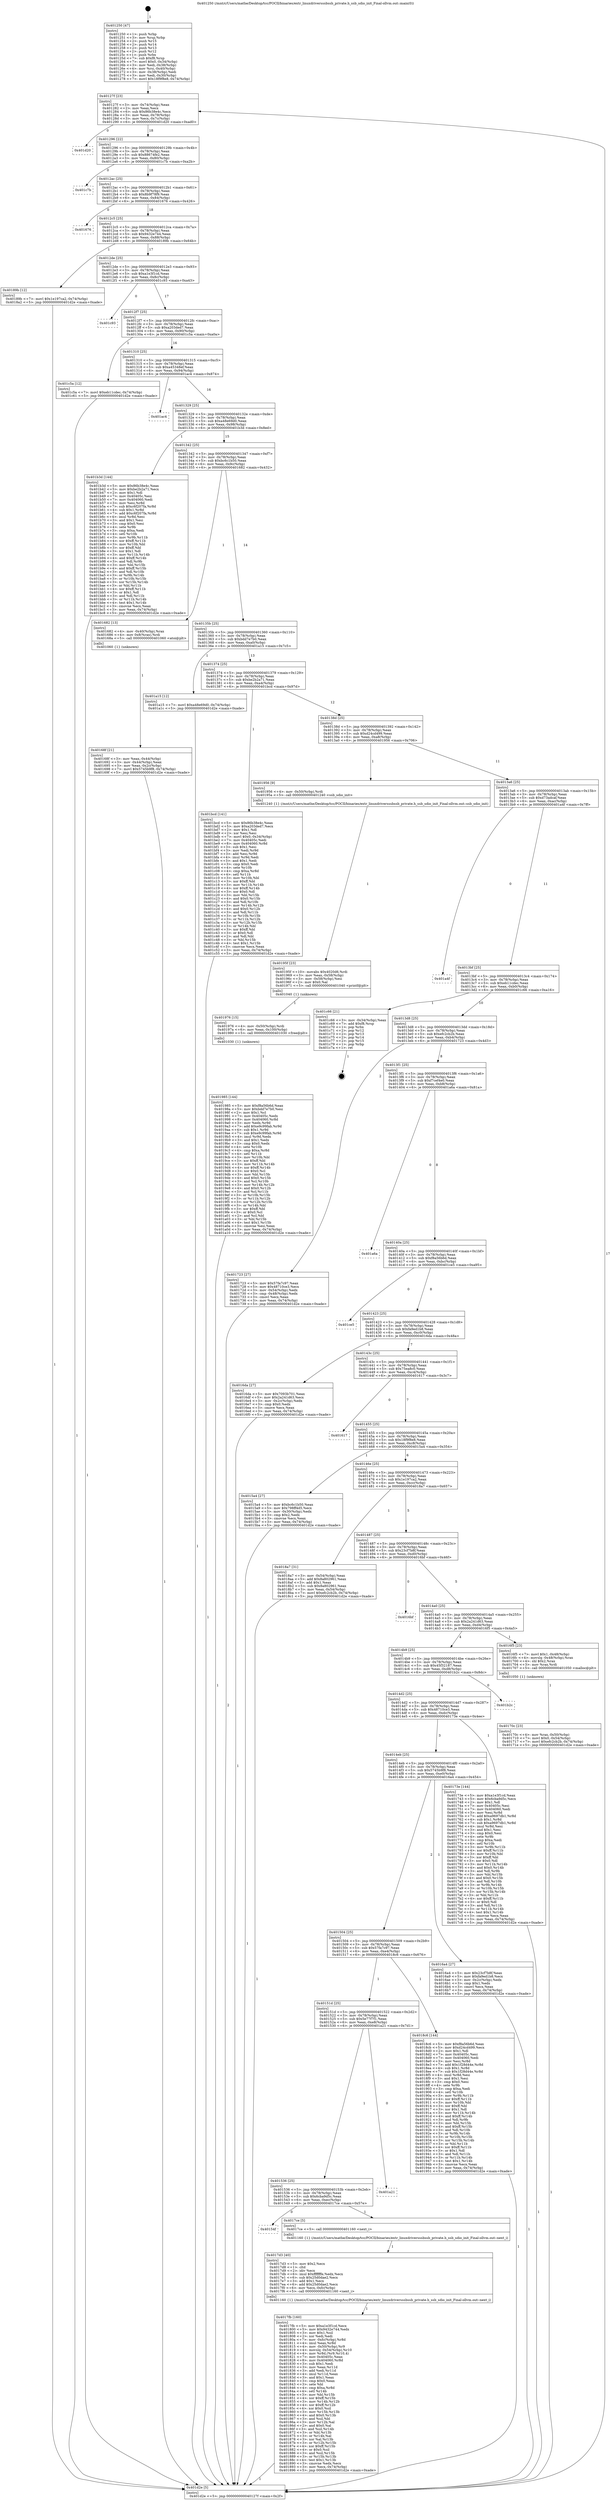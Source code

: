 digraph "0x401250" {
  label = "0x401250 (/mnt/c/Users/mathe/Desktop/tcc/POCII/binaries/extr_linuxdriversssbssb_private.h_ssb_sdio_init_Final-ollvm.out::main(0))"
  labelloc = "t"
  node[shape=record]

  Entry [label="",width=0.3,height=0.3,shape=circle,fillcolor=black,style=filled]
  "0x40127f" [label="{
     0x40127f [23]\l
     | [instrs]\l
     &nbsp;&nbsp;0x40127f \<+3\>: mov -0x74(%rbp),%eax\l
     &nbsp;&nbsp;0x401282 \<+2\>: mov %eax,%ecx\l
     &nbsp;&nbsp;0x401284 \<+6\>: sub $0x86b38e4c,%ecx\l
     &nbsp;&nbsp;0x40128a \<+3\>: mov %eax,-0x78(%rbp)\l
     &nbsp;&nbsp;0x40128d \<+3\>: mov %ecx,-0x7c(%rbp)\l
     &nbsp;&nbsp;0x401290 \<+6\>: je 0000000000401d20 \<main+0xad0\>\l
  }"]
  "0x401d20" [label="{
     0x401d20\l
  }", style=dashed]
  "0x401296" [label="{
     0x401296 [22]\l
     | [instrs]\l
     &nbsp;&nbsp;0x401296 \<+5\>: jmp 000000000040129b \<main+0x4b\>\l
     &nbsp;&nbsp;0x40129b \<+3\>: mov -0x78(%rbp),%eax\l
     &nbsp;&nbsp;0x40129e \<+5\>: sub $0x88674fe2,%eax\l
     &nbsp;&nbsp;0x4012a3 \<+3\>: mov %eax,-0x80(%rbp)\l
     &nbsp;&nbsp;0x4012a6 \<+6\>: je 0000000000401c7b \<main+0xa2b\>\l
  }"]
  Exit [label="",width=0.3,height=0.3,shape=circle,fillcolor=black,style=filled,peripheries=2]
  "0x401c7b" [label="{
     0x401c7b\l
  }", style=dashed]
  "0x4012ac" [label="{
     0x4012ac [25]\l
     | [instrs]\l
     &nbsp;&nbsp;0x4012ac \<+5\>: jmp 00000000004012b1 \<main+0x61\>\l
     &nbsp;&nbsp;0x4012b1 \<+3\>: mov -0x78(%rbp),%eax\l
     &nbsp;&nbsp;0x4012b4 \<+5\>: sub $0x8b9f78f9,%eax\l
     &nbsp;&nbsp;0x4012b9 \<+6\>: mov %eax,-0x84(%rbp)\l
     &nbsp;&nbsp;0x4012bf \<+6\>: je 0000000000401676 \<main+0x426\>\l
  }"]
  "0x401985" [label="{
     0x401985 [144]\l
     | [instrs]\l
     &nbsp;&nbsp;0x401985 \<+5\>: mov $0xf8a56b6d,%eax\l
     &nbsp;&nbsp;0x40198a \<+5\>: mov $0xbdd7e7b0,%esi\l
     &nbsp;&nbsp;0x40198f \<+2\>: mov $0x1,%cl\l
     &nbsp;&nbsp;0x401991 \<+7\>: mov 0x40405c,%edx\l
     &nbsp;&nbsp;0x401998 \<+8\>: mov 0x404060,%r8d\l
     &nbsp;&nbsp;0x4019a0 \<+3\>: mov %edx,%r9d\l
     &nbsp;&nbsp;0x4019a3 \<+7\>: add $0xe9c99fab,%r9d\l
     &nbsp;&nbsp;0x4019aa \<+4\>: sub $0x1,%r9d\l
     &nbsp;&nbsp;0x4019ae \<+7\>: sub $0xe9c99fab,%r9d\l
     &nbsp;&nbsp;0x4019b5 \<+4\>: imul %r9d,%edx\l
     &nbsp;&nbsp;0x4019b9 \<+3\>: and $0x1,%edx\l
     &nbsp;&nbsp;0x4019bc \<+3\>: cmp $0x0,%edx\l
     &nbsp;&nbsp;0x4019bf \<+4\>: sete %r10b\l
     &nbsp;&nbsp;0x4019c3 \<+4\>: cmp $0xa,%r8d\l
     &nbsp;&nbsp;0x4019c7 \<+4\>: setl %r11b\l
     &nbsp;&nbsp;0x4019cb \<+3\>: mov %r10b,%bl\l
     &nbsp;&nbsp;0x4019ce \<+3\>: xor $0xff,%bl\l
     &nbsp;&nbsp;0x4019d1 \<+3\>: mov %r11b,%r14b\l
     &nbsp;&nbsp;0x4019d4 \<+4\>: xor $0xff,%r14b\l
     &nbsp;&nbsp;0x4019d8 \<+3\>: xor $0x0,%cl\l
     &nbsp;&nbsp;0x4019db \<+3\>: mov %bl,%r15b\l
     &nbsp;&nbsp;0x4019de \<+4\>: and $0x0,%r15b\l
     &nbsp;&nbsp;0x4019e2 \<+3\>: and %cl,%r10b\l
     &nbsp;&nbsp;0x4019e5 \<+3\>: mov %r14b,%r12b\l
     &nbsp;&nbsp;0x4019e8 \<+4\>: and $0x0,%r12b\l
     &nbsp;&nbsp;0x4019ec \<+3\>: and %cl,%r11b\l
     &nbsp;&nbsp;0x4019ef \<+3\>: or %r10b,%r15b\l
     &nbsp;&nbsp;0x4019f2 \<+3\>: or %r11b,%r12b\l
     &nbsp;&nbsp;0x4019f5 \<+3\>: xor %r12b,%r15b\l
     &nbsp;&nbsp;0x4019f8 \<+3\>: or %r14b,%bl\l
     &nbsp;&nbsp;0x4019fb \<+3\>: xor $0xff,%bl\l
     &nbsp;&nbsp;0x4019fe \<+3\>: or $0x0,%cl\l
     &nbsp;&nbsp;0x401a01 \<+2\>: and %cl,%bl\l
     &nbsp;&nbsp;0x401a03 \<+3\>: or %bl,%r15b\l
     &nbsp;&nbsp;0x401a06 \<+4\>: test $0x1,%r15b\l
     &nbsp;&nbsp;0x401a0a \<+3\>: cmovne %esi,%eax\l
     &nbsp;&nbsp;0x401a0d \<+3\>: mov %eax,-0x74(%rbp)\l
     &nbsp;&nbsp;0x401a10 \<+5\>: jmp 0000000000401d2e \<main+0xade\>\l
  }"]
  "0x401676" [label="{
     0x401676\l
  }", style=dashed]
  "0x4012c5" [label="{
     0x4012c5 [25]\l
     | [instrs]\l
     &nbsp;&nbsp;0x4012c5 \<+5\>: jmp 00000000004012ca \<main+0x7a\>\l
     &nbsp;&nbsp;0x4012ca \<+3\>: mov -0x78(%rbp),%eax\l
     &nbsp;&nbsp;0x4012cd \<+5\>: sub $0x9432e744,%eax\l
     &nbsp;&nbsp;0x4012d2 \<+6\>: mov %eax,-0x88(%rbp)\l
     &nbsp;&nbsp;0x4012d8 \<+6\>: je 000000000040189b \<main+0x64b\>\l
  }"]
  "0x401976" [label="{
     0x401976 [15]\l
     | [instrs]\l
     &nbsp;&nbsp;0x401976 \<+4\>: mov -0x50(%rbp),%rdi\l
     &nbsp;&nbsp;0x40197a \<+6\>: mov %eax,-0x100(%rbp)\l
     &nbsp;&nbsp;0x401980 \<+5\>: call 0000000000401030 \<free@plt\>\l
     | [calls]\l
     &nbsp;&nbsp;0x401030 \{1\} (unknown)\l
  }"]
  "0x40189b" [label="{
     0x40189b [12]\l
     | [instrs]\l
     &nbsp;&nbsp;0x40189b \<+7\>: movl $0x1e197ca2,-0x74(%rbp)\l
     &nbsp;&nbsp;0x4018a2 \<+5\>: jmp 0000000000401d2e \<main+0xade\>\l
  }"]
  "0x4012de" [label="{
     0x4012de [25]\l
     | [instrs]\l
     &nbsp;&nbsp;0x4012de \<+5\>: jmp 00000000004012e3 \<main+0x93\>\l
     &nbsp;&nbsp;0x4012e3 \<+3\>: mov -0x78(%rbp),%eax\l
     &nbsp;&nbsp;0x4012e6 \<+5\>: sub $0xa1e3f1cd,%eax\l
     &nbsp;&nbsp;0x4012eb \<+6\>: mov %eax,-0x8c(%rbp)\l
     &nbsp;&nbsp;0x4012f1 \<+6\>: je 0000000000401c93 \<main+0xa43\>\l
  }"]
  "0x40195f" [label="{
     0x40195f [23]\l
     | [instrs]\l
     &nbsp;&nbsp;0x40195f \<+10\>: movabs $0x4020d6,%rdi\l
     &nbsp;&nbsp;0x401969 \<+3\>: mov %eax,-0x58(%rbp)\l
     &nbsp;&nbsp;0x40196c \<+3\>: mov -0x58(%rbp),%esi\l
     &nbsp;&nbsp;0x40196f \<+2\>: mov $0x0,%al\l
     &nbsp;&nbsp;0x401971 \<+5\>: call 0000000000401040 \<printf@plt\>\l
     | [calls]\l
     &nbsp;&nbsp;0x401040 \{1\} (unknown)\l
  }"]
  "0x401c93" [label="{
     0x401c93\l
  }", style=dashed]
  "0x4012f7" [label="{
     0x4012f7 [25]\l
     | [instrs]\l
     &nbsp;&nbsp;0x4012f7 \<+5\>: jmp 00000000004012fc \<main+0xac\>\l
     &nbsp;&nbsp;0x4012fc \<+3\>: mov -0x78(%rbp),%eax\l
     &nbsp;&nbsp;0x4012ff \<+5\>: sub $0xa203ded7,%eax\l
     &nbsp;&nbsp;0x401304 \<+6\>: mov %eax,-0x90(%rbp)\l
     &nbsp;&nbsp;0x40130a \<+6\>: je 0000000000401c5a \<main+0xa0a\>\l
  }"]
  "0x4017fb" [label="{
     0x4017fb [160]\l
     | [instrs]\l
     &nbsp;&nbsp;0x4017fb \<+5\>: mov $0xa1e3f1cd,%ecx\l
     &nbsp;&nbsp;0x401800 \<+5\>: mov $0x9432e744,%edx\l
     &nbsp;&nbsp;0x401805 \<+3\>: mov $0x1,%sil\l
     &nbsp;&nbsp;0x401808 \<+2\>: xor %edi,%edi\l
     &nbsp;&nbsp;0x40180a \<+7\>: mov -0xfc(%rbp),%r8d\l
     &nbsp;&nbsp;0x401811 \<+4\>: imul %eax,%r8d\l
     &nbsp;&nbsp;0x401815 \<+4\>: mov -0x50(%rbp),%r9\l
     &nbsp;&nbsp;0x401819 \<+4\>: movslq -0x54(%rbp),%r10\l
     &nbsp;&nbsp;0x40181d \<+4\>: mov %r8d,(%r9,%r10,4)\l
     &nbsp;&nbsp;0x401821 \<+7\>: mov 0x40405c,%eax\l
     &nbsp;&nbsp;0x401828 \<+8\>: mov 0x404060,%r8d\l
     &nbsp;&nbsp;0x401830 \<+3\>: sub $0x1,%edi\l
     &nbsp;&nbsp;0x401833 \<+3\>: mov %eax,%r11d\l
     &nbsp;&nbsp;0x401836 \<+3\>: add %edi,%r11d\l
     &nbsp;&nbsp;0x401839 \<+4\>: imul %r11d,%eax\l
     &nbsp;&nbsp;0x40183d \<+3\>: and $0x1,%eax\l
     &nbsp;&nbsp;0x401840 \<+3\>: cmp $0x0,%eax\l
     &nbsp;&nbsp;0x401843 \<+3\>: sete %bl\l
     &nbsp;&nbsp;0x401846 \<+4\>: cmp $0xa,%r8d\l
     &nbsp;&nbsp;0x40184a \<+4\>: setl %r14b\l
     &nbsp;&nbsp;0x40184e \<+3\>: mov %bl,%r15b\l
     &nbsp;&nbsp;0x401851 \<+4\>: xor $0xff,%r15b\l
     &nbsp;&nbsp;0x401855 \<+3\>: mov %r14b,%r12b\l
     &nbsp;&nbsp;0x401858 \<+4\>: xor $0xff,%r12b\l
     &nbsp;&nbsp;0x40185c \<+4\>: xor $0x0,%sil\l
     &nbsp;&nbsp;0x401860 \<+3\>: mov %r15b,%r13b\l
     &nbsp;&nbsp;0x401863 \<+4\>: and $0x0,%r13b\l
     &nbsp;&nbsp;0x401867 \<+3\>: and %sil,%bl\l
     &nbsp;&nbsp;0x40186a \<+3\>: mov %r12b,%al\l
     &nbsp;&nbsp;0x40186d \<+2\>: and $0x0,%al\l
     &nbsp;&nbsp;0x40186f \<+3\>: and %sil,%r14b\l
     &nbsp;&nbsp;0x401872 \<+3\>: or %bl,%r13b\l
     &nbsp;&nbsp;0x401875 \<+3\>: or %r14b,%al\l
     &nbsp;&nbsp;0x401878 \<+3\>: xor %al,%r13b\l
     &nbsp;&nbsp;0x40187b \<+3\>: or %r12b,%r15b\l
     &nbsp;&nbsp;0x40187e \<+4\>: xor $0xff,%r15b\l
     &nbsp;&nbsp;0x401882 \<+4\>: or $0x0,%sil\l
     &nbsp;&nbsp;0x401886 \<+3\>: and %sil,%r15b\l
     &nbsp;&nbsp;0x401889 \<+3\>: or %r15b,%r13b\l
     &nbsp;&nbsp;0x40188c \<+4\>: test $0x1,%r13b\l
     &nbsp;&nbsp;0x401890 \<+3\>: cmovne %edx,%ecx\l
     &nbsp;&nbsp;0x401893 \<+3\>: mov %ecx,-0x74(%rbp)\l
     &nbsp;&nbsp;0x401896 \<+5\>: jmp 0000000000401d2e \<main+0xade\>\l
  }"]
  "0x401c5a" [label="{
     0x401c5a [12]\l
     | [instrs]\l
     &nbsp;&nbsp;0x401c5a \<+7\>: movl $0xeb11cdec,-0x74(%rbp)\l
     &nbsp;&nbsp;0x401c61 \<+5\>: jmp 0000000000401d2e \<main+0xade\>\l
  }"]
  "0x401310" [label="{
     0x401310 [25]\l
     | [instrs]\l
     &nbsp;&nbsp;0x401310 \<+5\>: jmp 0000000000401315 \<main+0xc5\>\l
     &nbsp;&nbsp;0x401315 \<+3\>: mov -0x78(%rbp),%eax\l
     &nbsp;&nbsp;0x401318 \<+5\>: sub $0xa45348ef,%eax\l
     &nbsp;&nbsp;0x40131d \<+6\>: mov %eax,-0x94(%rbp)\l
     &nbsp;&nbsp;0x401323 \<+6\>: je 0000000000401ac4 \<main+0x874\>\l
  }"]
  "0x4017d3" [label="{
     0x4017d3 [40]\l
     | [instrs]\l
     &nbsp;&nbsp;0x4017d3 \<+5\>: mov $0x2,%ecx\l
     &nbsp;&nbsp;0x4017d8 \<+1\>: cltd\l
     &nbsp;&nbsp;0x4017d9 \<+2\>: idiv %ecx\l
     &nbsp;&nbsp;0x4017db \<+6\>: imul $0xfffffffe,%edx,%ecx\l
     &nbsp;&nbsp;0x4017e1 \<+6\>: sub $0x25d0dae2,%ecx\l
     &nbsp;&nbsp;0x4017e7 \<+3\>: add $0x1,%ecx\l
     &nbsp;&nbsp;0x4017ea \<+6\>: add $0x25d0dae2,%ecx\l
     &nbsp;&nbsp;0x4017f0 \<+6\>: mov %ecx,-0xfc(%rbp)\l
     &nbsp;&nbsp;0x4017f6 \<+5\>: call 0000000000401160 \<next_i\>\l
     | [calls]\l
     &nbsp;&nbsp;0x401160 \{1\} (/mnt/c/Users/mathe/Desktop/tcc/POCII/binaries/extr_linuxdriversssbssb_private.h_ssb_sdio_init_Final-ollvm.out::next_i)\l
  }"]
  "0x401ac4" [label="{
     0x401ac4\l
  }", style=dashed]
  "0x401329" [label="{
     0x401329 [25]\l
     | [instrs]\l
     &nbsp;&nbsp;0x401329 \<+5\>: jmp 000000000040132e \<main+0xde\>\l
     &nbsp;&nbsp;0x40132e \<+3\>: mov -0x78(%rbp),%eax\l
     &nbsp;&nbsp;0x401331 \<+5\>: sub $0xa48e69d0,%eax\l
     &nbsp;&nbsp;0x401336 \<+6\>: mov %eax,-0x98(%rbp)\l
     &nbsp;&nbsp;0x40133c \<+6\>: je 0000000000401b3d \<main+0x8ed\>\l
  }"]
  "0x40154f" [label="{
     0x40154f\l
  }", style=dashed]
  "0x401b3d" [label="{
     0x401b3d [144]\l
     | [instrs]\l
     &nbsp;&nbsp;0x401b3d \<+5\>: mov $0x86b38e4c,%eax\l
     &nbsp;&nbsp;0x401b42 \<+5\>: mov $0xbe2b2a71,%ecx\l
     &nbsp;&nbsp;0x401b47 \<+2\>: mov $0x1,%dl\l
     &nbsp;&nbsp;0x401b49 \<+7\>: mov 0x40405c,%esi\l
     &nbsp;&nbsp;0x401b50 \<+7\>: mov 0x404060,%edi\l
     &nbsp;&nbsp;0x401b57 \<+3\>: mov %esi,%r8d\l
     &nbsp;&nbsp;0x401b5a \<+7\>: sub $0xc6f207fa,%r8d\l
     &nbsp;&nbsp;0x401b61 \<+4\>: sub $0x1,%r8d\l
     &nbsp;&nbsp;0x401b65 \<+7\>: add $0xc6f207fa,%r8d\l
     &nbsp;&nbsp;0x401b6c \<+4\>: imul %r8d,%esi\l
     &nbsp;&nbsp;0x401b70 \<+3\>: and $0x1,%esi\l
     &nbsp;&nbsp;0x401b73 \<+3\>: cmp $0x0,%esi\l
     &nbsp;&nbsp;0x401b76 \<+4\>: sete %r9b\l
     &nbsp;&nbsp;0x401b7a \<+3\>: cmp $0xa,%edi\l
     &nbsp;&nbsp;0x401b7d \<+4\>: setl %r10b\l
     &nbsp;&nbsp;0x401b81 \<+3\>: mov %r9b,%r11b\l
     &nbsp;&nbsp;0x401b84 \<+4\>: xor $0xff,%r11b\l
     &nbsp;&nbsp;0x401b88 \<+3\>: mov %r10b,%bl\l
     &nbsp;&nbsp;0x401b8b \<+3\>: xor $0xff,%bl\l
     &nbsp;&nbsp;0x401b8e \<+3\>: xor $0x1,%dl\l
     &nbsp;&nbsp;0x401b91 \<+3\>: mov %r11b,%r14b\l
     &nbsp;&nbsp;0x401b94 \<+4\>: and $0xff,%r14b\l
     &nbsp;&nbsp;0x401b98 \<+3\>: and %dl,%r9b\l
     &nbsp;&nbsp;0x401b9b \<+3\>: mov %bl,%r15b\l
     &nbsp;&nbsp;0x401b9e \<+4\>: and $0xff,%r15b\l
     &nbsp;&nbsp;0x401ba2 \<+3\>: and %dl,%r10b\l
     &nbsp;&nbsp;0x401ba5 \<+3\>: or %r9b,%r14b\l
     &nbsp;&nbsp;0x401ba8 \<+3\>: or %r10b,%r15b\l
     &nbsp;&nbsp;0x401bab \<+3\>: xor %r15b,%r14b\l
     &nbsp;&nbsp;0x401bae \<+3\>: or %bl,%r11b\l
     &nbsp;&nbsp;0x401bb1 \<+4\>: xor $0xff,%r11b\l
     &nbsp;&nbsp;0x401bb5 \<+3\>: or $0x1,%dl\l
     &nbsp;&nbsp;0x401bb8 \<+3\>: and %dl,%r11b\l
     &nbsp;&nbsp;0x401bbb \<+3\>: or %r11b,%r14b\l
     &nbsp;&nbsp;0x401bbe \<+4\>: test $0x1,%r14b\l
     &nbsp;&nbsp;0x401bc2 \<+3\>: cmovne %ecx,%eax\l
     &nbsp;&nbsp;0x401bc5 \<+3\>: mov %eax,-0x74(%rbp)\l
     &nbsp;&nbsp;0x401bc8 \<+5\>: jmp 0000000000401d2e \<main+0xade\>\l
  }"]
  "0x401342" [label="{
     0x401342 [25]\l
     | [instrs]\l
     &nbsp;&nbsp;0x401342 \<+5\>: jmp 0000000000401347 \<main+0xf7\>\l
     &nbsp;&nbsp;0x401347 \<+3\>: mov -0x78(%rbp),%eax\l
     &nbsp;&nbsp;0x40134a \<+5\>: sub $0xbc6c1b50,%eax\l
     &nbsp;&nbsp;0x40134f \<+6\>: mov %eax,-0x9c(%rbp)\l
     &nbsp;&nbsp;0x401355 \<+6\>: je 0000000000401682 \<main+0x432\>\l
  }"]
  "0x4017ce" [label="{
     0x4017ce [5]\l
     | [instrs]\l
     &nbsp;&nbsp;0x4017ce \<+5\>: call 0000000000401160 \<next_i\>\l
     | [calls]\l
     &nbsp;&nbsp;0x401160 \{1\} (/mnt/c/Users/mathe/Desktop/tcc/POCII/binaries/extr_linuxdriversssbssb_private.h_ssb_sdio_init_Final-ollvm.out::next_i)\l
  }"]
  "0x401682" [label="{
     0x401682 [13]\l
     | [instrs]\l
     &nbsp;&nbsp;0x401682 \<+4\>: mov -0x40(%rbp),%rax\l
     &nbsp;&nbsp;0x401686 \<+4\>: mov 0x8(%rax),%rdi\l
     &nbsp;&nbsp;0x40168a \<+5\>: call 0000000000401060 \<atoi@plt\>\l
     | [calls]\l
     &nbsp;&nbsp;0x401060 \{1\} (unknown)\l
  }"]
  "0x40135b" [label="{
     0x40135b [25]\l
     | [instrs]\l
     &nbsp;&nbsp;0x40135b \<+5\>: jmp 0000000000401360 \<main+0x110\>\l
     &nbsp;&nbsp;0x401360 \<+3\>: mov -0x78(%rbp),%eax\l
     &nbsp;&nbsp;0x401363 \<+5\>: sub $0xbdd7e7b0,%eax\l
     &nbsp;&nbsp;0x401368 \<+6\>: mov %eax,-0xa0(%rbp)\l
     &nbsp;&nbsp;0x40136e \<+6\>: je 0000000000401a15 \<main+0x7c5\>\l
  }"]
  "0x401536" [label="{
     0x401536 [25]\l
     | [instrs]\l
     &nbsp;&nbsp;0x401536 \<+5\>: jmp 000000000040153b \<main+0x2eb\>\l
     &nbsp;&nbsp;0x40153b \<+3\>: mov -0x78(%rbp),%eax\l
     &nbsp;&nbsp;0x40153e \<+5\>: sub $0x6cba9d5c,%eax\l
     &nbsp;&nbsp;0x401543 \<+6\>: mov %eax,-0xec(%rbp)\l
     &nbsp;&nbsp;0x401549 \<+6\>: je 00000000004017ce \<main+0x57e\>\l
  }"]
  "0x401a15" [label="{
     0x401a15 [12]\l
     | [instrs]\l
     &nbsp;&nbsp;0x401a15 \<+7\>: movl $0xa48e69d0,-0x74(%rbp)\l
     &nbsp;&nbsp;0x401a1c \<+5\>: jmp 0000000000401d2e \<main+0xade\>\l
  }"]
  "0x401374" [label="{
     0x401374 [25]\l
     | [instrs]\l
     &nbsp;&nbsp;0x401374 \<+5\>: jmp 0000000000401379 \<main+0x129\>\l
     &nbsp;&nbsp;0x401379 \<+3\>: mov -0x78(%rbp),%eax\l
     &nbsp;&nbsp;0x40137c \<+5\>: sub $0xbe2b2a71,%eax\l
     &nbsp;&nbsp;0x401381 \<+6\>: mov %eax,-0xa4(%rbp)\l
     &nbsp;&nbsp;0x401387 \<+6\>: je 0000000000401bcd \<main+0x97d\>\l
  }"]
  "0x401a21" [label="{
     0x401a21\l
  }", style=dashed]
  "0x401bcd" [label="{
     0x401bcd [141]\l
     | [instrs]\l
     &nbsp;&nbsp;0x401bcd \<+5\>: mov $0x86b38e4c,%eax\l
     &nbsp;&nbsp;0x401bd2 \<+5\>: mov $0xa203ded7,%ecx\l
     &nbsp;&nbsp;0x401bd7 \<+2\>: mov $0x1,%dl\l
     &nbsp;&nbsp;0x401bd9 \<+2\>: xor %esi,%esi\l
     &nbsp;&nbsp;0x401bdb \<+7\>: movl $0x0,-0x34(%rbp)\l
     &nbsp;&nbsp;0x401be2 \<+7\>: mov 0x40405c,%edi\l
     &nbsp;&nbsp;0x401be9 \<+8\>: mov 0x404060,%r8d\l
     &nbsp;&nbsp;0x401bf1 \<+3\>: sub $0x1,%esi\l
     &nbsp;&nbsp;0x401bf4 \<+3\>: mov %edi,%r9d\l
     &nbsp;&nbsp;0x401bf7 \<+3\>: add %esi,%r9d\l
     &nbsp;&nbsp;0x401bfa \<+4\>: imul %r9d,%edi\l
     &nbsp;&nbsp;0x401bfe \<+3\>: and $0x1,%edi\l
     &nbsp;&nbsp;0x401c01 \<+3\>: cmp $0x0,%edi\l
     &nbsp;&nbsp;0x401c04 \<+4\>: sete %r10b\l
     &nbsp;&nbsp;0x401c08 \<+4\>: cmp $0xa,%r8d\l
     &nbsp;&nbsp;0x401c0c \<+4\>: setl %r11b\l
     &nbsp;&nbsp;0x401c10 \<+3\>: mov %r10b,%bl\l
     &nbsp;&nbsp;0x401c13 \<+3\>: xor $0xff,%bl\l
     &nbsp;&nbsp;0x401c16 \<+3\>: mov %r11b,%r14b\l
     &nbsp;&nbsp;0x401c19 \<+4\>: xor $0xff,%r14b\l
     &nbsp;&nbsp;0x401c1d \<+3\>: xor $0x0,%dl\l
     &nbsp;&nbsp;0x401c20 \<+3\>: mov %bl,%r15b\l
     &nbsp;&nbsp;0x401c23 \<+4\>: and $0x0,%r15b\l
     &nbsp;&nbsp;0x401c27 \<+3\>: and %dl,%r10b\l
     &nbsp;&nbsp;0x401c2a \<+3\>: mov %r14b,%r12b\l
     &nbsp;&nbsp;0x401c2d \<+4\>: and $0x0,%r12b\l
     &nbsp;&nbsp;0x401c31 \<+3\>: and %dl,%r11b\l
     &nbsp;&nbsp;0x401c34 \<+3\>: or %r10b,%r15b\l
     &nbsp;&nbsp;0x401c37 \<+3\>: or %r11b,%r12b\l
     &nbsp;&nbsp;0x401c3a \<+3\>: xor %r12b,%r15b\l
     &nbsp;&nbsp;0x401c3d \<+3\>: or %r14b,%bl\l
     &nbsp;&nbsp;0x401c40 \<+3\>: xor $0xff,%bl\l
     &nbsp;&nbsp;0x401c43 \<+3\>: or $0x0,%dl\l
     &nbsp;&nbsp;0x401c46 \<+2\>: and %dl,%bl\l
     &nbsp;&nbsp;0x401c48 \<+3\>: or %bl,%r15b\l
     &nbsp;&nbsp;0x401c4b \<+4\>: test $0x1,%r15b\l
     &nbsp;&nbsp;0x401c4f \<+3\>: cmovne %ecx,%eax\l
     &nbsp;&nbsp;0x401c52 \<+3\>: mov %eax,-0x74(%rbp)\l
     &nbsp;&nbsp;0x401c55 \<+5\>: jmp 0000000000401d2e \<main+0xade\>\l
  }"]
  "0x40138d" [label="{
     0x40138d [25]\l
     | [instrs]\l
     &nbsp;&nbsp;0x40138d \<+5\>: jmp 0000000000401392 \<main+0x142\>\l
     &nbsp;&nbsp;0x401392 \<+3\>: mov -0x78(%rbp),%eax\l
     &nbsp;&nbsp;0x401395 \<+5\>: sub $0xd24cd499,%eax\l
     &nbsp;&nbsp;0x40139a \<+6\>: mov %eax,-0xa8(%rbp)\l
     &nbsp;&nbsp;0x4013a0 \<+6\>: je 0000000000401956 \<main+0x706\>\l
  }"]
  "0x40151d" [label="{
     0x40151d [25]\l
     | [instrs]\l
     &nbsp;&nbsp;0x40151d \<+5\>: jmp 0000000000401522 \<main+0x2d2\>\l
     &nbsp;&nbsp;0x401522 \<+3\>: mov -0x78(%rbp),%eax\l
     &nbsp;&nbsp;0x401525 \<+5\>: sub $0x5e77f7f1,%eax\l
     &nbsp;&nbsp;0x40152a \<+6\>: mov %eax,-0xe8(%rbp)\l
     &nbsp;&nbsp;0x401530 \<+6\>: je 0000000000401a21 \<main+0x7d1\>\l
  }"]
  "0x401956" [label="{
     0x401956 [9]\l
     | [instrs]\l
     &nbsp;&nbsp;0x401956 \<+4\>: mov -0x50(%rbp),%rdi\l
     &nbsp;&nbsp;0x40195a \<+5\>: call 0000000000401240 \<ssb_sdio_init\>\l
     | [calls]\l
     &nbsp;&nbsp;0x401240 \{1\} (/mnt/c/Users/mathe/Desktop/tcc/POCII/binaries/extr_linuxdriversssbssb_private.h_ssb_sdio_init_Final-ollvm.out::ssb_sdio_init)\l
  }"]
  "0x4013a6" [label="{
     0x4013a6 [25]\l
     | [instrs]\l
     &nbsp;&nbsp;0x4013a6 \<+5\>: jmp 00000000004013ab \<main+0x15b\>\l
     &nbsp;&nbsp;0x4013ab \<+3\>: mov -0x78(%rbp),%eax\l
     &nbsp;&nbsp;0x4013ae \<+5\>: sub $0xd73adcaf,%eax\l
     &nbsp;&nbsp;0x4013b3 \<+6\>: mov %eax,-0xac(%rbp)\l
     &nbsp;&nbsp;0x4013b9 \<+6\>: je 0000000000401a4f \<main+0x7ff\>\l
  }"]
  "0x4018c6" [label="{
     0x4018c6 [144]\l
     | [instrs]\l
     &nbsp;&nbsp;0x4018c6 \<+5\>: mov $0xf8a56b6d,%eax\l
     &nbsp;&nbsp;0x4018cb \<+5\>: mov $0xd24cd499,%ecx\l
     &nbsp;&nbsp;0x4018d0 \<+2\>: mov $0x1,%dl\l
     &nbsp;&nbsp;0x4018d2 \<+7\>: mov 0x40405c,%esi\l
     &nbsp;&nbsp;0x4018d9 \<+7\>: mov 0x404060,%edi\l
     &nbsp;&nbsp;0x4018e0 \<+3\>: mov %esi,%r8d\l
     &nbsp;&nbsp;0x4018e3 \<+7\>: add $0x1f28d44e,%r8d\l
     &nbsp;&nbsp;0x4018ea \<+4\>: sub $0x1,%r8d\l
     &nbsp;&nbsp;0x4018ee \<+7\>: sub $0x1f28d44e,%r8d\l
     &nbsp;&nbsp;0x4018f5 \<+4\>: imul %r8d,%esi\l
     &nbsp;&nbsp;0x4018f9 \<+3\>: and $0x1,%esi\l
     &nbsp;&nbsp;0x4018fc \<+3\>: cmp $0x0,%esi\l
     &nbsp;&nbsp;0x4018ff \<+4\>: sete %r9b\l
     &nbsp;&nbsp;0x401903 \<+3\>: cmp $0xa,%edi\l
     &nbsp;&nbsp;0x401906 \<+4\>: setl %r10b\l
     &nbsp;&nbsp;0x40190a \<+3\>: mov %r9b,%r11b\l
     &nbsp;&nbsp;0x40190d \<+4\>: xor $0xff,%r11b\l
     &nbsp;&nbsp;0x401911 \<+3\>: mov %r10b,%bl\l
     &nbsp;&nbsp;0x401914 \<+3\>: xor $0xff,%bl\l
     &nbsp;&nbsp;0x401917 \<+3\>: xor $0x1,%dl\l
     &nbsp;&nbsp;0x40191a \<+3\>: mov %r11b,%r14b\l
     &nbsp;&nbsp;0x40191d \<+4\>: and $0xff,%r14b\l
     &nbsp;&nbsp;0x401921 \<+3\>: and %dl,%r9b\l
     &nbsp;&nbsp;0x401924 \<+3\>: mov %bl,%r15b\l
     &nbsp;&nbsp;0x401927 \<+4\>: and $0xff,%r15b\l
     &nbsp;&nbsp;0x40192b \<+3\>: and %dl,%r10b\l
     &nbsp;&nbsp;0x40192e \<+3\>: or %r9b,%r14b\l
     &nbsp;&nbsp;0x401931 \<+3\>: or %r10b,%r15b\l
     &nbsp;&nbsp;0x401934 \<+3\>: xor %r15b,%r14b\l
     &nbsp;&nbsp;0x401937 \<+3\>: or %bl,%r11b\l
     &nbsp;&nbsp;0x40193a \<+4\>: xor $0xff,%r11b\l
     &nbsp;&nbsp;0x40193e \<+3\>: or $0x1,%dl\l
     &nbsp;&nbsp;0x401941 \<+3\>: and %dl,%r11b\l
     &nbsp;&nbsp;0x401944 \<+3\>: or %r11b,%r14b\l
     &nbsp;&nbsp;0x401947 \<+4\>: test $0x1,%r14b\l
     &nbsp;&nbsp;0x40194b \<+3\>: cmovne %ecx,%eax\l
     &nbsp;&nbsp;0x40194e \<+3\>: mov %eax,-0x74(%rbp)\l
     &nbsp;&nbsp;0x401951 \<+5\>: jmp 0000000000401d2e \<main+0xade\>\l
  }"]
  "0x401a4f" [label="{
     0x401a4f\l
  }", style=dashed]
  "0x4013bf" [label="{
     0x4013bf [25]\l
     | [instrs]\l
     &nbsp;&nbsp;0x4013bf \<+5\>: jmp 00000000004013c4 \<main+0x174\>\l
     &nbsp;&nbsp;0x4013c4 \<+3\>: mov -0x78(%rbp),%eax\l
     &nbsp;&nbsp;0x4013c7 \<+5\>: sub $0xeb11cdec,%eax\l
     &nbsp;&nbsp;0x4013cc \<+6\>: mov %eax,-0xb0(%rbp)\l
     &nbsp;&nbsp;0x4013d2 \<+6\>: je 0000000000401c66 \<main+0xa16\>\l
  }"]
  "0x40170c" [label="{
     0x40170c [23]\l
     | [instrs]\l
     &nbsp;&nbsp;0x40170c \<+4\>: mov %rax,-0x50(%rbp)\l
     &nbsp;&nbsp;0x401710 \<+7\>: movl $0x0,-0x54(%rbp)\l
     &nbsp;&nbsp;0x401717 \<+7\>: movl $0xefc2cb2b,-0x74(%rbp)\l
     &nbsp;&nbsp;0x40171e \<+5\>: jmp 0000000000401d2e \<main+0xade\>\l
  }"]
  "0x401c66" [label="{
     0x401c66 [21]\l
     | [instrs]\l
     &nbsp;&nbsp;0x401c66 \<+3\>: mov -0x34(%rbp),%eax\l
     &nbsp;&nbsp;0x401c69 \<+7\>: add $0xf8,%rsp\l
     &nbsp;&nbsp;0x401c70 \<+1\>: pop %rbx\l
     &nbsp;&nbsp;0x401c71 \<+2\>: pop %r12\l
     &nbsp;&nbsp;0x401c73 \<+2\>: pop %r13\l
     &nbsp;&nbsp;0x401c75 \<+2\>: pop %r14\l
     &nbsp;&nbsp;0x401c77 \<+2\>: pop %r15\l
     &nbsp;&nbsp;0x401c79 \<+1\>: pop %rbp\l
     &nbsp;&nbsp;0x401c7a \<+1\>: ret\l
  }"]
  "0x4013d8" [label="{
     0x4013d8 [25]\l
     | [instrs]\l
     &nbsp;&nbsp;0x4013d8 \<+5\>: jmp 00000000004013dd \<main+0x18d\>\l
     &nbsp;&nbsp;0x4013dd \<+3\>: mov -0x78(%rbp),%eax\l
     &nbsp;&nbsp;0x4013e0 \<+5\>: sub $0xefc2cb2b,%eax\l
     &nbsp;&nbsp;0x4013e5 \<+6\>: mov %eax,-0xb4(%rbp)\l
     &nbsp;&nbsp;0x4013eb \<+6\>: je 0000000000401723 \<main+0x4d3\>\l
  }"]
  "0x401504" [label="{
     0x401504 [25]\l
     | [instrs]\l
     &nbsp;&nbsp;0x401504 \<+5\>: jmp 0000000000401509 \<main+0x2b9\>\l
     &nbsp;&nbsp;0x401509 \<+3\>: mov -0x78(%rbp),%eax\l
     &nbsp;&nbsp;0x40150c \<+5\>: sub $0x57fa7c97,%eax\l
     &nbsp;&nbsp;0x401511 \<+6\>: mov %eax,-0xe4(%rbp)\l
     &nbsp;&nbsp;0x401517 \<+6\>: je 00000000004018c6 \<main+0x676\>\l
  }"]
  "0x401723" [label="{
     0x401723 [27]\l
     | [instrs]\l
     &nbsp;&nbsp;0x401723 \<+5\>: mov $0x57fa7c97,%eax\l
     &nbsp;&nbsp;0x401728 \<+5\>: mov $0x48710ce3,%ecx\l
     &nbsp;&nbsp;0x40172d \<+3\>: mov -0x54(%rbp),%edx\l
     &nbsp;&nbsp;0x401730 \<+3\>: cmp -0x48(%rbp),%edx\l
     &nbsp;&nbsp;0x401733 \<+3\>: cmovl %ecx,%eax\l
     &nbsp;&nbsp;0x401736 \<+3\>: mov %eax,-0x74(%rbp)\l
     &nbsp;&nbsp;0x401739 \<+5\>: jmp 0000000000401d2e \<main+0xade\>\l
  }"]
  "0x4013f1" [label="{
     0x4013f1 [25]\l
     | [instrs]\l
     &nbsp;&nbsp;0x4013f1 \<+5\>: jmp 00000000004013f6 \<main+0x1a6\>\l
     &nbsp;&nbsp;0x4013f6 \<+3\>: mov -0x78(%rbp),%eax\l
     &nbsp;&nbsp;0x4013f9 \<+5\>: sub $0xf7cef4e0,%eax\l
     &nbsp;&nbsp;0x4013fe \<+6\>: mov %eax,-0xb8(%rbp)\l
     &nbsp;&nbsp;0x401404 \<+6\>: je 0000000000401a6a \<main+0x81a\>\l
  }"]
  "0x4016a4" [label="{
     0x4016a4 [27]\l
     | [instrs]\l
     &nbsp;&nbsp;0x4016a4 \<+5\>: mov $0x23cf7b8f,%eax\l
     &nbsp;&nbsp;0x4016a9 \<+5\>: mov $0xfa9ed1b8,%ecx\l
     &nbsp;&nbsp;0x4016ae \<+3\>: mov -0x2c(%rbp),%edx\l
     &nbsp;&nbsp;0x4016b1 \<+3\>: cmp $0x1,%edx\l
     &nbsp;&nbsp;0x4016b4 \<+3\>: cmovl %ecx,%eax\l
     &nbsp;&nbsp;0x4016b7 \<+3\>: mov %eax,-0x74(%rbp)\l
     &nbsp;&nbsp;0x4016ba \<+5\>: jmp 0000000000401d2e \<main+0xade\>\l
  }"]
  "0x401a6a" [label="{
     0x401a6a\l
  }", style=dashed]
  "0x40140a" [label="{
     0x40140a [25]\l
     | [instrs]\l
     &nbsp;&nbsp;0x40140a \<+5\>: jmp 000000000040140f \<main+0x1bf\>\l
     &nbsp;&nbsp;0x40140f \<+3\>: mov -0x78(%rbp),%eax\l
     &nbsp;&nbsp;0x401412 \<+5\>: sub $0xf8a56b6d,%eax\l
     &nbsp;&nbsp;0x401417 \<+6\>: mov %eax,-0xbc(%rbp)\l
     &nbsp;&nbsp;0x40141d \<+6\>: je 0000000000401ce5 \<main+0xa95\>\l
  }"]
  "0x4014eb" [label="{
     0x4014eb [25]\l
     | [instrs]\l
     &nbsp;&nbsp;0x4014eb \<+5\>: jmp 00000000004014f0 \<main+0x2a0\>\l
     &nbsp;&nbsp;0x4014f0 \<+3\>: mov -0x78(%rbp),%eax\l
     &nbsp;&nbsp;0x4014f3 \<+5\>: sub $0x5745b9f8,%eax\l
     &nbsp;&nbsp;0x4014f8 \<+6\>: mov %eax,-0xe0(%rbp)\l
     &nbsp;&nbsp;0x4014fe \<+6\>: je 00000000004016a4 \<main+0x454\>\l
  }"]
  "0x401ce5" [label="{
     0x401ce5\l
  }", style=dashed]
  "0x401423" [label="{
     0x401423 [25]\l
     | [instrs]\l
     &nbsp;&nbsp;0x401423 \<+5\>: jmp 0000000000401428 \<main+0x1d8\>\l
     &nbsp;&nbsp;0x401428 \<+3\>: mov -0x78(%rbp),%eax\l
     &nbsp;&nbsp;0x40142b \<+5\>: sub $0xfa9ed1b8,%eax\l
     &nbsp;&nbsp;0x401430 \<+6\>: mov %eax,-0xc0(%rbp)\l
     &nbsp;&nbsp;0x401436 \<+6\>: je 00000000004016da \<main+0x48a\>\l
  }"]
  "0x40173e" [label="{
     0x40173e [144]\l
     | [instrs]\l
     &nbsp;&nbsp;0x40173e \<+5\>: mov $0xa1e3f1cd,%eax\l
     &nbsp;&nbsp;0x401743 \<+5\>: mov $0x6cba9d5c,%ecx\l
     &nbsp;&nbsp;0x401748 \<+2\>: mov $0x1,%dl\l
     &nbsp;&nbsp;0x40174a \<+7\>: mov 0x40405c,%esi\l
     &nbsp;&nbsp;0x401751 \<+7\>: mov 0x404060,%edi\l
     &nbsp;&nbsp;0x401758 \<+3\>: mov %esi,%r8d\l
     &nbsp;&nbsp;0x40175b \<+7\>: add $0xa9697db1,%r8d\l
     &nbsp;&nbsp;0x401762 \<+4\>: sub $0x1,%r8d\l
     &nbsp;&nbsp;0x401766 \<+7\>: sub $0xa9697db1,%r8d\l
     &nbsp;&nbsp;0x40176d \<+4\>: imul %r8d,%esi\l
     &nbsp;&nbsp;0x401771 \<+3\>: and $0x1,%esi\l
     &nbsp;&nbsp;0x401774 \<+3\>: cmp $0x0,%esi\l
     &nbsp;&nbsp;0x401777 \<+4\>: sete %r9b\l
     &nbsp;&nbsp;0x40177b \<+3\>: cmp $0xa,%edi\l
     &nbsp;&nbsp;0x40177e \<+4\>: setl %r10b\l
     &nbsp;&nbsp;0x401782 \<+3\>: mov %r9b,%r11b\l
     &nbsp;&nbsp;0x401785 \<+4\>: xor $0xff,%r11b\l
     &nbsp;&nbsp;0x401789 \<+3\>: mov %r10b,%bl\l
     &nbsp;&nbsp;0x40178c \<+3\>: xor $0xff,%bl\l
     &nbsp;&nbsp;0x40178f \<+3\>: xor $0x0,%dl\l
     &nbsp;&nbsp;0x401792 \<+3\>: mov %r11b,%r14b\l
     &nbsp;&nbsp;0x401795 \<+4\>: and $0x0,%r14b\l
     &nbsp;&nbsp;0x401799 \<+3\>: and %dl,%r9b\l
     &nbsp;&nbsp;0x40179c \<+3\>: mov %bl,%r15b\l
     &nbsp;&nbsp;0x40179f \<+4\>: and $0x0,%r15b\l
     &nbsp;&nbsp;0x4017a3 \<+3\>: and %dl,%r10b\l
     &nbsp;&nbsp;0x4017a6 \<+3\>: or %r9b,%r14b\l
     &nbsp;&nbsp;0x4017a9 \<+3\>: or %r10b,%r15b\l
     &nbsp;&nbsp;0x4017ac \<+3\>: xor %r15b,%r14b\l
     &nbsp;&nbsp;0x4017af \<+3\>: or %bl,%r11b\l
     &nbsp;&nbsp;0x4017b2 \<+4\>: xor $0xff,%r11b\l
     &nbsp;&nbsp;0x4017b6 \<+3\>: or $0x0,%dl\l
     &nbsp;&nbsp;0x4017b9 \<+3\>: and %dl,%r11b\l
     &nbsp;&nbsp;0x4017bc \<+3\>: or %r11b,%r14b\l
     &nbsp;&nbsp;0x4017bf \<+4\>: test $0x1,%r14b\l
     &nbsp;&nbsp;0x4017c3 \<+3\>: cmovne %ecx,%eax\l
     &nbsp;&nbsp;0x4017c6 \<+3\>: mov %eax,-0x74(%rbp)\l
     &nbsp;&nbsp;0x4017c9 \<+5\>: jmp 0000000000401d2e \<main+0xade\>\l
  }"]
  "0x4016da" [label="{
     0x4016da [27]\l
     | [instrs]\l
     &nbsp;&nbsp;0x4016da \<+5\>: mov $0x7093b701,%eax\l
     &nbsp;&nbsp;0x4016df \<+5\>: mov $0x2a241d63,%ecx\l
     &nbsp;&nbsp;0x4016e4 \<+3\>: mov -0x2c(%rbp),%edx\l
     &nbsp;&nbsp;0x4016e7 \<+3\>: cmp $0x0,%edx\l
     &nbsp;&nbsp;0x4016ea \<+3\>: cmove %ecx,%eax\l
     &nbsp;&nbsp;0x4016ed \<+3\>: mov %eax,-0x74(%rbp)\l
     &nbsp;&nbsp;0x4016f0 \<+5\>: jmp 0000000000401d2e \<main+0xade\>\l
  }"]
  "0x40143c" [label="{
     0x40143c [25]\l
     | [instrs]\l
     &nbsp;&nbsp;0x40143c \<+5\>: jmp 0000000000401441 \<main+0x1f1\>\l
     &nbsp;&nbsp;0x401441 \<+3\>: mov -0x78(%rbp),%eax\l
     &nbsp;&nbsp;0x401444 \<+5\>: sub $0x75ea8c0,%eax\l
     &nbsp;&nbsp;0x401449 \<+6\>: mov %eax,-0xc4(%rbp)\l
     &nbsp;&nbsp;0x40144f \<+6\>: je 0000000000401617 \<main+0x3c7\>\l
  }"]
  "0x4014d2" [label="{
     0x4014d2 [25]\l
     | [instrs]\l
     &nbsp;&nbsp;0x4014d2 \<+5\>: jmp 00000000004014d7 \<main+0x287\>\l
     &nbsp;&nbsp;0x4014d7 \<+3\>: mov -0x78(%rbp),%eax\l
     &nbsp;&nbsp;0x4014da \<+5\>: sub $0x48710ce3,%eax\l
     &nbsp;&nbsp;0x4014df \<+6\>: mov %eax,-0xdc(%rbp)\l
     &nbsp;&nbsp;0x4014e5 \<+6\>: je 000000000040173e \<main+0x4ee\>\l
  }"]
  "0x401617" [label="{
     0x401617\l
  }", style=dashed]
  "0x401455" [label="{
     0x401455 [25]\l
     | [instrs]\l
     &nbsp;&nbsp;0x401455 \<+5\>: jmp 000000000040145a \<main+0x20a\>\l
     &nbsp;&nbsp;0x40145a \<+3\>: mov -0x78(%rbp),%eax\l
     &nbsp;&nbsp;0x40145d \<+5\>: sub $0x18f9f8e8,%eax\l
     &nbsp;&nbsp;0x401462 \<+6\>: mov %eax,-0xc8(%rbp)\l
     &nbsp;&nbsp;0x401468 \<+6\>: je 00000000004015a4 \<main+0x354\>\l
  }"]
  "0x401b2c" [label="{
     0x401b2c\l
  }", style=dashed]
  "0x4015a4" [label="{
     0x4015a4 [27]\l
     | [instrs]\l
     &nbsp;&nbsp;0x4015a4 \<+5\>: mov $0xbc6c1b50,%eax\l
     &nbsp;&nbsp;0x4015a9 \<+5\>: mov $0x798ff4d5,%ecx\l
     &nbsp;&nbsp;0x4015ae \<+3\>: mov -0x30(%rbp),%edx\l
     &nbsp;&nbsp;0x4015b1 \<+3\>: cmp $0x2,%edx\l
     &nbsp;&nbsp;0x4015b4 \<+3\>: cmovne %ecx,%eax\l
     &nbsp;&nbsp;0x4015b7 \<+3\>: mov %eax,-0x74(%rbp)\l
     &nbsp;&nbsp;0x4015ba \<+5\>: jmp 0000000000401d2e \<main+0xade\>\l
  }"]
  "0x40146e" [label="{
     0x40146e [25]\l
     | [instrs]\l
     &nbsp;&nbsp;0x40146e \<+5\>: jmp 0000000000401473 \<main+0x223\>\l
     &nbsp;&nbsp;0x401473 \<+3\>: mov -0x78(%rbp),%eax\l
     &nbsp;&nbsp;0x401476 \<+5\>: sub $0x1e197ca2,%eax\l
     &nbsp;&nbsp;0x40147b \<+6\>: mov %eax,-0xcc(%rbp)\l
     &nbsp;&nbsp;0x401481 \<+6\>: je 00000000004018a7 \<main+0x657\>\l
  }"]
  "0x401d2e" [label="{
     0x401d2e [5]\l
     | [instrs]\l
     &nbsp;&nbsp;0x401d2e \<+5\>: jmp 000000000040127f \<main+0x2f\>\l
  }"]
  "0x401250" [label="{
     0x401250 [47]\l
     | [instrs]\l
     &nbsp;&nbsp;0x401250 \<+1\>: push %rbp\l
     &nbsp;&nbsp;0x401251 \<+3\>: mov %rsp,%rbp\l
     &nbsp;&nbsp;0x401254 \<+2\>: push %r15\l
     &nbsp;&nbsp;0x401256 \<+2\>: push %r14\l
     &nbsp;&nbsp;0x401258 \<+2\>: push %r13\l
     &nbsp;&nbsp;0x40125a \<+2\>: push %r12\l
     &nbsp;&nbsp;0x40125c \<+1\>: push %rbx\l
     &nbsp;&nbsp;0x40125d \<+7\>: sub $0xf8,%rsp\l
     &nbsp;&nbsp;0x401264 \<+7\>: movl $0x0,-0x34(%rbp)\l
     &nbsp;&nbsp;0x40126b \<+3\>: mov %edi,-0x38(%rbp)\l
     &nbsp;&nbsp;0x40126e \<+4\>: mov %rsi,-0x40(%rbp)\l
     &nbsp;&nbsp;0x401272 \<+3\>: mov -0x38(%rbp),%edi\l
     &nbsp;&nbsp;0x401275 \<+3\>: mov %edi,-0x30(%rbp)\l
     &nbsp;&nbsp;0x401278 \<+7\>: movl $0x18f9f8e8,-0x74(%rbp)\l
  }"]
  "0x40168f" [label="{
     0x40168f [21]\l
     | [instrs]\l
     &nbsp;&nbsp;0x40168f \<+3\>: mov %eax,-0x44(%rbp)\l
     &nbsp;&nbsp;0x401692 \<+3\>: mov -0x44(%rbp),%eax\l
     &nbsp;&nbsp;0x401695 \<+3\>: mov %eax,-0x2c(%rbp)\l
     &nbsp;&nbsp;0x401698 \<+7\>: movl $0x5745b9f8,-0x74(%rbp)\l
     &nbsp;&nbsp;0x40169f \<+5\>: jmp 0000000000401d2e \<main+0xade\>\l
  }"]
  "0x4014b9" [label="{
     0x4014b9 [25]\l
     | [instrs]\l
     &nbsp;&nbsp;0x4014b9 \<+5\>: jmp 00000000004014be \<main+0x26e\>\l
     &nbsp;&nbsp;0x4014be \<+3\>: mov -0x78(%rbp),%eax\l
     &nbsp;&nbsp;0x4014c1 \<+5\>: sub $0x45f32187,%eax\l
     &nbsp;&nbsp;0x4014c6 \<+6\>: mov %eax,-0xd8(%rbp)\l
     &nbsp;&nbsp;0x4014cc \<+6\>: je 0000000000401b2c \<main+0x8dc\>\l
  }"]
  "0x4018a7" [label="{
     0x4018a7 [31]\l
     | [instrs]\l
     &nbsp;&nbsp;0x4018a7 \<+3\>: mov -0x54(%rbp),%eax\l
     &nbsp;&nbsp;0x4018aa \<+5\>: add $0x8a802961,%eax\l
     &nbsp;&nbsp;0x4018af \<+3\>: add $0x1,%eax\l
     &nbsp;&nbsp;0x4018b2 \<+5\>: sub $0x8a802961,%eax\l
     &nbsp;&nbsp;0x4018b7 \<+3\>: mov %eax,-0x54(%rbp)\l
     &nbsp;&nbsp;0x4018ba \<+7\>: movl $0xefc2cb2b,-0x74(%rbp)\l
     &nbsp;&nbsp;0x4018c1 \<+5\>: jmp 0000000000401d2e \<main+0xade\>\l
  }"]
  "0x401487" [label="{
     0x401487 [25]\l
     | [instrs]\l
     &nbsp;&nbsp;0x401487 \<+5\>: jmp 000000000040148c \<main+0x23c\>\l
     &nbsp;&nbsp;0x40148c \<+3\>: mov -0x78(%rbp),%eax\l
     &nbsp;&nbsp;0x40148f \<+5\>: sub $0x23cf7b8f,%eax\l
     &nbsp;&nbsp;0x401494 \<+6\>: mov %eax,-0xd0(%rbp)\l
     &nbsp;&nbsp;0x40149a \<+6\>: je 00000000004016bf \<main+0x46f\>\l
  }"]
  "0x4016f5" [label="{
     0x4016f5 [23]\l
     | [instrs]\l
     &nbsp;&nbsp;0x4016f5 \<+7\>: movl $0x1,-0x48(%rbp)\l
     &nbsp;&nbsp;0x4016fc \<+4\>: movslq -0x48(%rbp),%rax\l
     &nbsp;&nbsp;0x401700 \<+4\>: shl $0x2,%rax\l
     &nbsp;&nbsp;0x401704 \<+3\>: mov %rax,%rdi\l
     &nbsp;&nbsp;0x401707 \<+5\>: call 0000000000401050 \<malloc@plt\>\l
     | [calls]\l
     &nbsp;&nbsp;0x401050 \{1\} (unknown)\l
  }"]
  "0x4016bf" [label="{
     0x4016bf\l
  }", style=dashed]
  "0x4014a0" [label="{
     0x4014a0 [25]\l
     | [instrs]\l
     &nbsp;&nbsp;0x4014a0 \<+5\>: jmp 00000000004014a5 \<main+0x255\>\l
     &nbsp;&nbsp;0x4014a5 \<+3\>: mov -0x78(%rbp),%eax\l
     &nbsp;&nbsp;0x4014a8 \<+5\>: sub $0x2a241d63,%eax\l
     &nbsp;&nbsp;0x4014ad \<+6\>: mov %eax,-0xd4(%rbp)\l
     &nbsp;&nbsp;0x4014b3 \<+6\>: je 00000000004016f5 \<main+0x4a5\>\l
  }"]
  Entry -> "0x401250" [label=" 1"]
  "0x40127f" -> "0x401d20" [label=" 0"]
  "0x40127f" -> "0x401296" [label=" 18"]
  "0x401c66" -> Exit [label=" 1"]
  "0x401296" -> "0x401c7b" [label=" 0"]
  "0x401296" -> "0x4012ac" [label=" 18"]
  "0x401c5a" -> "0x401d2e" [label=" 1"]
  "0x4012ac" -> "0x401676" [label=" 0"]
  "0x4012ac" -> "0x4012c5" [label=" 18"]
  "0x401bcd" -> "0x401d2e" [label=" 1"]
  "0x4012c5" -> "0x40189b" [label=" 1"]
  "0x4012c5" -> "0x4012de" [label=" 17"]
  "0x401b3d" -> "0x401d2e" [label=" 1"]
  "0x4012de" -> "0x401c93" [label=" 0"]
  "0x4012de" -> "0x4012f7" [label=" 17"]
  "0x401a15" -> "0x401d2e" [label=" 1"]
  "0x4012f7" -> "0x401c5a" [label=" 1"]
  "0x4012f7" -> "0x401310" [label=" 16"]
  "0x401985" -> "0x401d2e" [label=" 1"]
  "0x401310" -> "0x401ac4" [label=" 0"]
  "0x401310" -> "0x401329" [label=" 16"]
  "0x401976" -> "0x401985" [label=" 1"]
  "0x401329" -> "0x401b3d" [label=" 1"]
  "0x401329" -> "0x401342" [label=" 15"]
  "0x40195f" -> "0x401976" [label=" 1"]
  "0x401342" -> "0x401682" [label=" 1"]
  "0x401342" -> "0x40135b" [label=" 14"]
  "0x401956" -> "0x40195f" [label=" 1"]
  "0x40135b" -> "0x401a15" [label=" 1"]
  "0x40135b" -> "0x401374" [label=" 13"]
  "0x4018a7" -> "0x401d2e" [label=" 1"]
  "0x401374" -> "0x401bcd" [label=" 1"]
  "0x401374" -> "0x40138d" [label=" 12"]
  "0x40189b" -> "0x401d2e" [label=" 1"]
  "0x40138d" -> "0x401956" [label=" 1"]
  "0x40138d" -> "0x4013a6" [label=" 11"]
  "0x4017d3" -> "0x4017fb" [label=" 1"]
  "0x4013a6" -> "0x401a4f" [label=" 0"]
  "0x4013a6" -> "0x4013bf" [label=" 11"]
  "0x4017ce" -> "0x4017d3" [label=" 1"]
  "0x4013bf" -> "0x401c66" [label=" 1"]
  "0x4013bf" -> "0x4013d8" [label=" 10"]
  "0x401536" -> "0x4017ce" [label=" 1"]
  "0x4013d8" -> "0x401723" [label=" 2"]
  "0x4013d8" -> "0x4013f1" [label=" 8"]
  "0x4018c6" -> "0x401d2e" [label=" 1"]
  "0x4013f1" -> "0x401a6a" [label=" 0"]
  "0x4013f1" -> "0x40140a" [label=" 8"]
  "0x40151d" -> "0x401536" [label=" 1"]
  "0x40140a" -> "0x401ce5" [label=" 0"]
  "0x40140a" -> "0x401423" [label=" 8"]
  "0x4017fb" -> "0x401d2e" [label=" 1"]
  "0x401423" -> "0x4016da" [label=" 1"]
  "0x401423" -> "0x40143c" [label=" 7"]
  "0x401504" -> "0x40151d" [label=" 1"]
  "0x40143c" -> "0x401617" [label=" 0"]
  "0x40143c" -> "0x401455" [label=" 7"]
  "0x401536" -> "0x40154f" [label=" 0"]
  "0x401455" -> "0x4015a4" [label=" 1"]
  "0x401455" -> "0x40146e" [label=" 6"]
  "0x4015a4" -> "0x401d2e" [label=" 1"]
  "0x401250" -> "0x40127f" [label=" 1"]
  "0x401d2e" -> "0x40127f" [label=" 17"]
  "0x401682" -> "0x40168f" [label=" 1"]
  "0x40168f" -> "0x401d2e" [label=" 1"]
  "0x40173e" -> "0x401d2e" [label=" 1"]
  "0x40146e" -> "0x4018a7" [label=" 1"]
  "0x40146e" -> "0x401487" [label=" 5"]
  "0x40170c" -> "0x401d2e" [label=" 1"]
  "0x401487" -> "0x4016bf" [label=" 0"]
  "0x401487" -> "0x4014a0" [label=" 5"]
  "0x4016f5" -> "0x40170c" [label=" 1"]
  "0x4014a0" -> "0x4016f5" [label=" 1"]
  "0x4014a0" -> "0x4014b9" [label=" 4"]
  "0x401723" -> "0x401d2e" [label=" 2"]
  "0x4014b9" -> "0x401b2c" [label=" 0"]
  "0x4014b9" -> "0x4014d2" [label=" 4"]
  "0x401504" -> "0x4018c6" [label=" 1"]
  "0x4014d2" -> "0x40173e" [label=" 1"]
  "0x4014d2" -> "0x4014eb" [label=" 3"]
  "0x40151d" -> "0x401a21" [label=" 0"]
  "0x4014eb" -> "0x4016a4" [label=" 1"]
  "0x4014eb" -> "0x401504" [label=" 2"]
  "0x4016a4" -> "0x401d2e" [label=" 1"]
  "0x4016da" -> "0x401d2e" [label=" 1"]
}
